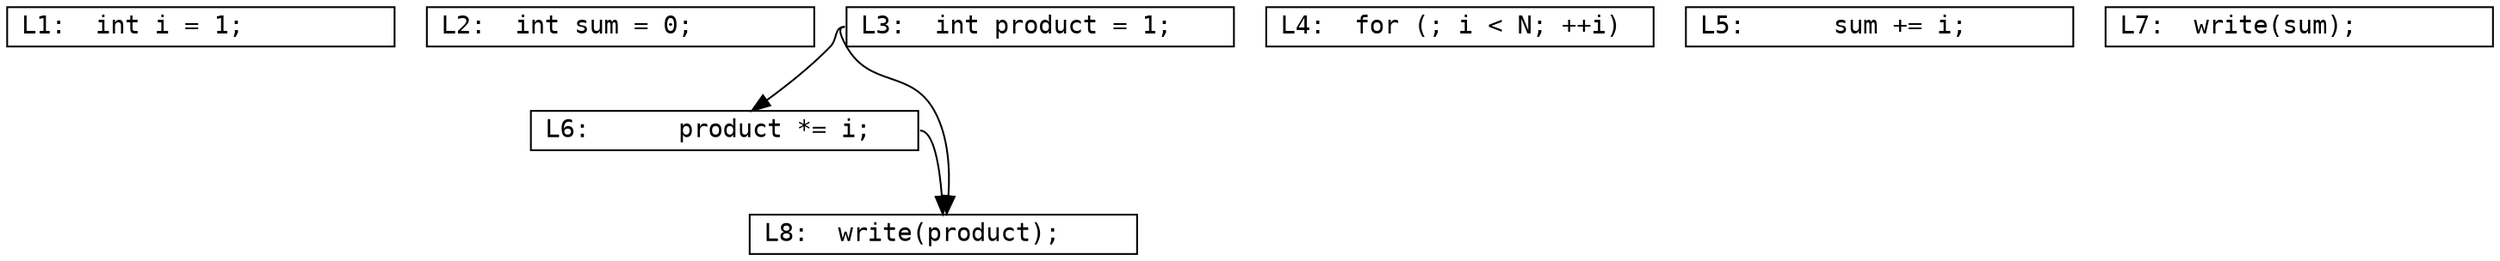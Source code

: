 digraph G {
  graph [splines=true];
  
  node [fontname="Monospace"];
  node [shape=rect];
  node [fixedsize=true];
  node [width=3,height=.3];

  L1 [label="L1:  int i = 1;        \l", pos="0,3.5!"];
  L2 [label="L2:  int sum = 0;      \l", pos="0,3.0!"];  
  L3 [label="L3:  int product = 1;  \l", pos="0,2.5!"];
  L4 [label="L4:  for (; i < N; ++i)\l", pos="0,2.0!"];
  L5 [label="L5:      sum += i;     \l", pos="0,1.5!"];
  L6 [label="L6:      product *= i; \l", pos="0,1.0!"];
  L7 [label="L7:  write(sum);       \l", pos="0,0.5!"];
  L8 [label="L8:  write(product);   \l", pos="0,0.0!"];

  L3:w -> L6;
  L3:w -> L8;
  L6:e -> L8;
}
